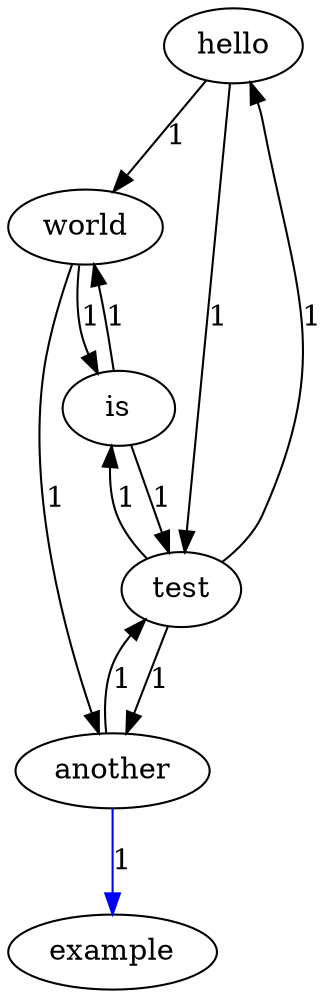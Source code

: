 digraph TextGraph {
hello;
world;
is;
test;
another;
example;
hello -> world [label = 1];
world -> is [label = 1];
is -> test [label = 1];
test -> hello [label = 1];
test -> is [label = 1];
test -> another [label = 1];
another -> test [label = 1];
another -> example [label = 1, color = blue];
is -> world [label = 1];
world -> another [label = 1];
hello -> test [label = 1];
}